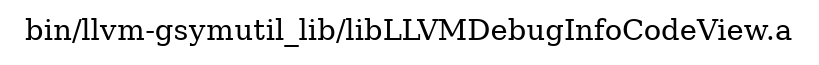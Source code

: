 digraph "bin/llvm-gsymutil_lib/libLLVMDebugInfoCodeView.a" {
	label="bin/llvm-gsymutil_lib/libLLVMDebugInfoCodeView.a";
	rankdir=LR;

}
